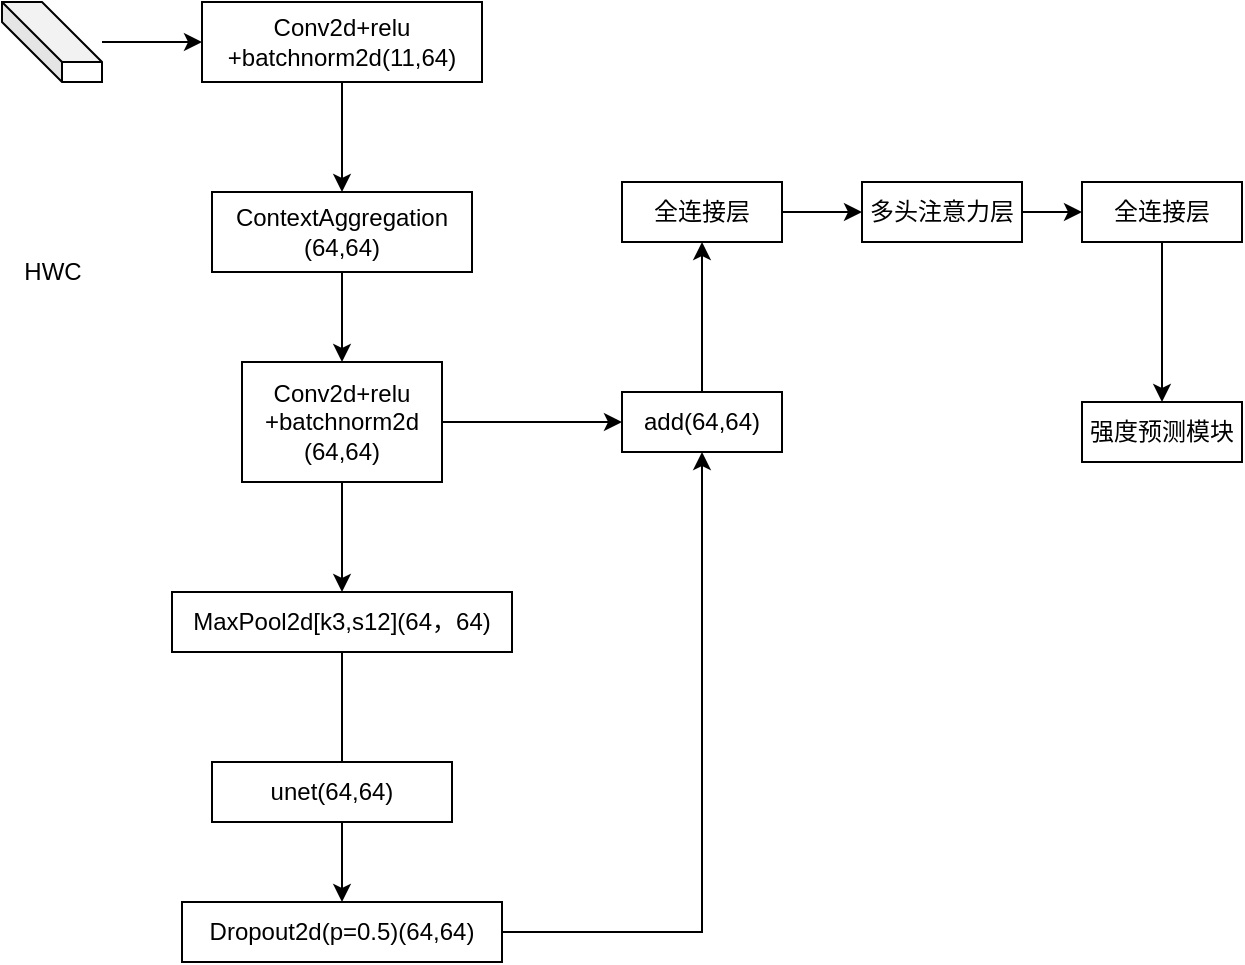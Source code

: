 <mxfile version="25.0.3">
  <diagram name="第 1 页" id="VoPI_0F3KMxi5ye2Go5d">
    <mxGraphModel dx="1602" dy="759" grid="1" gridSize="10" guides="1" tooltips="1" connect="1" arrows="1" fold="1" page="1" pageScale="1" pageWidth="827" pageHeight="1169" math="0" shadow="0">
      <root>
        <mxCell id="0" />
        <mxCell id="1" parent="0" />
        <mxCell id="8oP75aTr-c_-j5k7FrEE-1" value="" style="edgeStyle=orthogonalEdgeStyle;rounded=0;orthogonalLoop=1;jettySize=auto;html=1;" edge="1" parent="1" source="8oP75aTr-c_-j5k7FrEE-2" target="8oP75aTr-c_-j5k7FrEE-5">
          <mxGeometry relative="1" as="geometry" />
        </mxCell>
        <mxCell id="8oP75aTr-c_-j5k7FrEE-2" value="" style="shape=cube;whiteSpace=wrap;html=1;boundedLbl=1;backgroundOutline=1;darkOpacity=0.05;darkOpacity2=0.1;rotation=0;size=30;" vertex="1" parent="1">
          <mxGeometry x="50" y="40" width="50" height="40" as="geometry" />
        </mxCell>
        <mxCell id="8oP75aTr-c_-j5k7FrEE-3" value="HWC" style="text;html=1;align=center;verticalAlign=middle;resizable=0;points=[];autosize=1;strokeColor=none;fillColor=none;" vertex="1" parent="1">
          <mxGeometry x="50" y="160" width="50" height="30" as="geometry" />
        </mxCell>
        <mxCell id="8oP75aTr-c_-j5k7FrEE-4" value="" style="edgeStyle=orthogonalEdgeStyle;rounded=0;orthogonalLoop=1;jettySize=auto;html=1;" edge="1" parent="1" source="8oP75aTr-c_-j5k7FrEE-5" target="8oP75aTr-c_-j5k7FrEE-7">
          <mxGeometry relative="1" as="geometry" />
        </mxCell>
        <mxCell id="8oP75aTr-c_-j5k7FrEE-5" value="Conv2d+relu&lt;br&gt;+batchnorm2d(11,64)" style="whiteSpace=wrap;html=1;" vertex="1" parent="1">
          <mxGeometry x="150" y="40" width="140" height="40" as="geometry" />
        </mxCell>
        <mxCell id="8oP75aTr-c_-j5k7FrEE-6" value="" style="edgeStyle=orthogonalEdgeStyle;rounded=0;orthogonalLoop=1;jettySize=auto;html=1;" edge="1" parent="1" source="8oP75aTr-c_-j5k7FrEE-7" target="8oP75aTr-c_-j5k7FrEE-10">
          <mxGeometry relative="1" as="geometry" />
        </mxCell>
        <mxCell id="8oP75aTr-c_-j5k7FrEE-7" value="ContextAggregation&lt;br&gt;(64,64)" style="whiteSpace=wrap;html=1;" vertex="1" parent="1">
          <mxGeometry x="155" y="135" width="130" height="40" as="geometry" />
        </mxCell>
        <mxCell id="8oP75aTr-c_-j5k7FrEE-8" value="" style="edgeStyle=orthogonalEdgeStyle;rounded=0;orthogonalLoop=1;jettySize=auto;html=1;" edge="1" parent="1" source="8oP75aTr-c_-j5k7FrEE-10" target="8oP75aTr-c_-j5k7FrEE-12">
          <mxGeometry relative="1" as="geometry" />
        </mxCell>
        <mxCell id="8oP75aTr-c_-j5k7FrEE-9" style="edgeStyle=orthogonalEdgeStyle;rounded=0;orthogonalLoop=1;jettySize=auto;html=1;entryX=0;entryY=0.5;entryDx=0;entryDy=0;" edge="1" parent="1" source="8oP75aTr-c_-j5k7FrEE-10" target="8oP75aTr-c_-j5k7FrEE-17">
          <mxGeometry relative="1" as="geometry">
            <mxPoint x="420" y="250" as="targetPoint" />
          </mxGeometry>
        </mxCell>
        <mxCell id="8oP75aTr-c_-j5k7FrEE-10" value="Conv2d+relu&lt;br&gt;+batchnorm2d&lt;br&gt;(64,64)" style="whiteSpace=wrap;html=1;" vertex="1" parent="1">
          <mxGeometry x="170" y="220" width="100" height="60" as="geometry" />
        </mxCell>
        <mxCell id="8oP75aTr-c_-j5k7FrEE-11" value="" style="edgeStyle=orthogonalEdgeStyle;rounded=0;orthogonalLoop=1;jettySize=auto;html=1;" edge="1" parent="1" source="8oP75aTr-c_-j5k7FrEE-12" target="8oP75aTr-c_-j5k7FrEE-15">
          <mxGeometry relative="1" as="geometry">
            <mxPoint x="215" y="510" as="targetPoint" />
          </mxGeometry>
        </mxCell>
        <mxCell id="8oP75aTr-c_-j5k7FrEE-12" value="MaxPool2d[k3,s12](64，64)" style="whiteSpace=wrap;html=1;" vertex="1" parent="1">
          <mxGeometry x="135" y="335" width="170" height="30" as="geometry" />
        </mxCell>
        <mxCell id="8oP75aTr-c_-j5k7FrEE-13" value="unet(64,64)" style="whiteSpace=wrap;html=1;" vertex="1" parent="1">
          <mxGeometry x="155" y="420" width="120" height="30" as="geometry" />
        </mxCell>
        <mxCell id="8oP75aTr-c_-j5k7FrEE-14" value="" style="edgeStyle=orthogonalEdgeStyle;rounded=0;orthogonalLoop=1;jettySize=auto;html=1;" edge="1" parent="1" source="8oP75aTr-c_-j5k7FrEE-15" target="8oP75aTr-c_-j5k7FrEE-17">
          <mxGeometry relative="1" as="geometry" />
        </mxCell>
        <mxCell id="8oP75aTr-c_-j5k7FrEE-15" value="Dropout2d(p=0.5)(64,64)" style="whiteSpace=wrap;html=1;" vertex="1" parent="1">
          <mxGeometry x="140" y="490" width="160" height="30" as="geometry" />
        </mxCell>
        <mxCell id="8oP75aTr-c_-j5k7FrEE-16" value="" style="edgeStyle=orthogonalEdgeStyle;rounded=0;orthogonalLoop=1;jettySize=auto;html=1;" edge="1" parent="1" source="8oP75aTr-c_-j5k7FrEE-17" target="8oP75aTr-c_-j5k7FrEE-19">
          <mxGeometry relative="1" as="geometry" />
        </mxCell>
        <mxCell id="8oP75aTr-c_-j5k7FrEE-17" value="add(64,64)" style="whiteSpace=wrap;html=1;" vertex="1" parent="1">
          <mxGeometry x="360" y="235" width="80" height="30" as="geometry" />
        </mxCell>
        <mxCell id="8oP75aTr-c_-j5k7FrEE-18" value="" style="edgeStyle=orthogonalEdgeStyle;rounded=0;orthogonalLoop=1;jettySize=auto;html=1;" edge="1" parent="1" source="8oP75aTr-c_-j5k7FrEE-19" target="8oP75aTr-c_-j5k7FrEE-21">
          <mxGeometry relative="1" as="geometry" />
        </mxCell>
        <mxCell id="8oP75aTr-c_-j5k7FrEE-19" value="全连接层" style="whiteSpace=wrap;html=1;" vertex="1" parent="1">
          <mxGeometry x="360" y="130" width="80" height="30" as="geometry" />
        </mxCell>
        <mxCell id="8oP75aTr-c_-j5k7FrEE-20" value="" style="edgeStyle=orthogonalEdgeStyle;rounded=0;orthogonalLoop=1;jettySize=auto;html=1;" edge="1" parent="1" source="8oP75aTr-c_-j5k7FrEE-21" target="8oP75aTr-c_-j5k7FrEE-23">
          <mxGeometry relative="1" as="geometry" />
        </mxCell>
        <mxCell id="8oP75aTr-c_-j5k7FrEE-21" value="多头注意力层" style="whiteSpace=wrap;html=1;" vertex="1" parent="1">
          <mxGeometry x="480" y="130" width="80" height="30" as="geometry" />
        </mxCell>
        <mxCell id="8oP75aTr-c_-j5k7FrEE-22" value="" style="edgeStyle=orthogonalEdgeStyle;rounded=0;orthogonalLoop=1;jettySize=auto;html=1;" edge="1" parent="1" source="8oP75aTr-c_-j5k7FrEE-23" target="8oP75aTr-c_-j5k7FrEE-24">
          <mxGeometry relative="1" as="geometry" />
        </mxCell>
        <mxCell id="8oP75aTr-c_-j5k7FrEE-23" value="全连接层" style="whiteSpace=wrap;html=1;" vertex="1" parent="1">
          <mxGeometry x="590" y="130" width="80" height="30" as="geometry" />
        </mxCell>
        <mxCell id="8oP75aTr-c_-j5k7FrEE-24" value="强度预测模块" style="whiteSpace=wrap;html=1;" vertex="1" parent="1">
          <mxGeometry x="590" y="240" width="80" height="30" as="geometry" />
        </mxCell>
      </root>
    </mxGraphModel>
  </diagram>
</mxfile>
